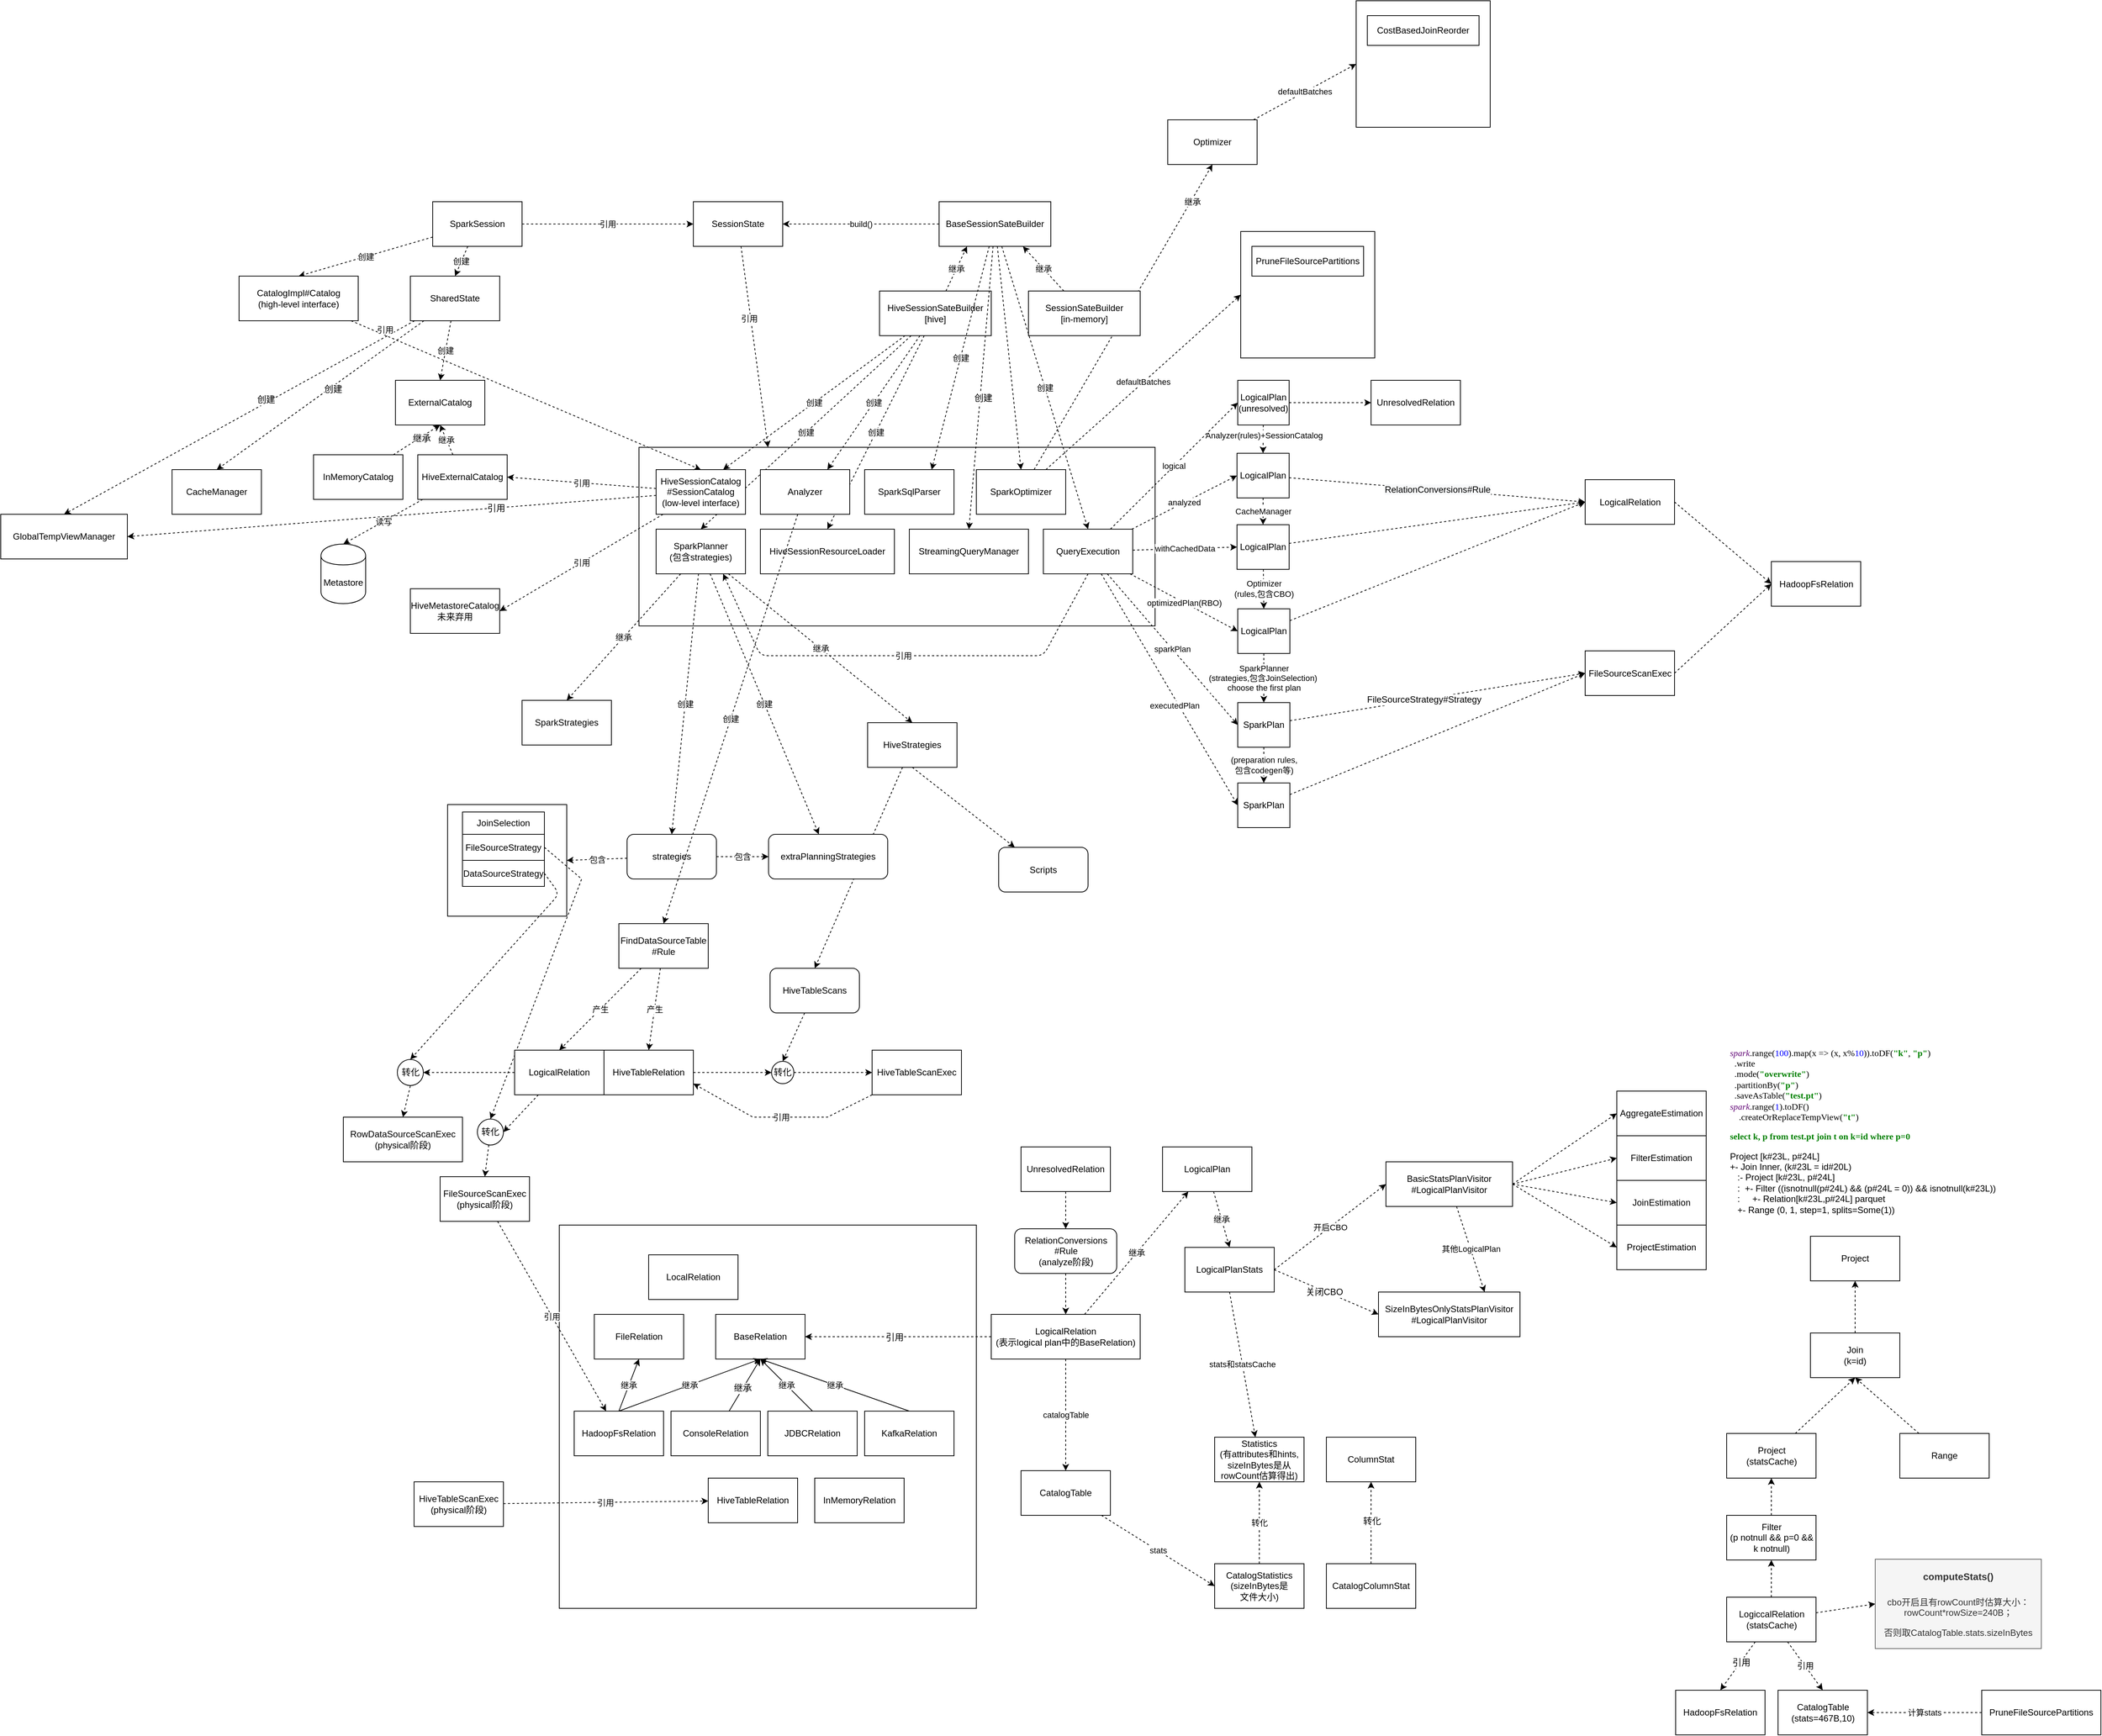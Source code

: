 <mxfile version="12.1.0" type="device" pages="1"><diagram id="803a3980-348d-f3e6-f6e5-4aab7babd8d7" name="Page-1"><mxGraphModel dx="1933" dy="1926" grid="1" gridSize="10" guides="1" tooltips="1" connect="1" arrows="1" fold="1" page="1" pageScale="1" pageWidth="827" pageHeight="1169" background="#ffffff" math="0" shadow="0"><root><mxCell id="0"/><mxCell id="1" parent="0"/><mxCell id="hkPA3JGOy5gdz5UUPzpY-66" value="" style="rounded=0;whiteSpace=wrap;html=1;" vertex="1" parent="1"><mxGeometry x="10" y="1425" width="560" height="515" as="geometry"/></mxCell><mxCell id="27" value="" style="rounded=0;whiteSpace=wrap;html=1;" parent="1" vertex="1"><mxGeometry x="117" y="380" width="693" height="240" as="geometry"/></mxCell><mxCell id="A0VYvqZy1fkCZxgXyzCW-70" value="继承" style="edgeStyle=none;rounded=0;orthogonalLoop=1;jettySize=auto;html=1;entryX=0.5;entryY=1;entryDx=0;entryDy=0;dashed=1;" parent="1" source="16" target="A0VYvqZy1fkCZxgXyzCW-67" edge="1"><mxGeometry x="0.761" y="-2" relative="1" as="geometry"><mxPoint as="offset"/></mxGeometry></mxCell><mxCell id="8Al9FFWXgUIQcu1awy2r-121" value="" style="rounded=0;whiteSpace=wrap;html=1;glass=0;comic=0;" parent="1" vertex="1"><mxGeometry x="-140" y="860" width="160" height="150" as="geometry"/></mxCell><mxCell id="31" value="引用" style="edgeStyle=none;rounded=0;html=1;entryX=0;entryY=0.5;dashed=1;jettySize=auto;orthogonalLoop=1;" parent="1" source="2" target="6" edge="1"><mxGeometry relative="1" as="geometry"/></mxCell><mxCell id="33" value="创建" style="edgeStyle=none;rounded=0;html=1;entryX=0.5;entryY=0;dashed=1;jettySize=auto;orthogonalLoop=1;" parent="1" source="2" target="32" edge="1"><mxGeometry relative="1" as="geometry"/></mxCell><mxCell id="r4j0oS8_DCALpmF7iagr-87" value="创建" style="rounded=0;orthogonalLoop=1;jettySize=auto;html=1;entryX=0.5;entryY=0;entryDx=0;entryDy=0;dashed=1;" parent="1" source="2" target="r4j0oS8_DCALpmF7iagr-85" edge="1"><mxGeometry relative="1" as="geometry"/></mxCell><mxCell id="2" value="SparkSession" style="rounded=0;whiteSpace=wrap;html=1;" parent="1" vertex="1"><mxGeometry x="-160" y="50" width="120" height="60" as="geometry"/></mxCell><mxCell id="12" value="创建" style="edgeStyle=none;rounded=0;html=1;entryX=0.75;entryY=0;dashed=1;jettySize=auto;orthogonalLoop=1;" parent="1" source="3" target="8" edge="1"><mxGeometry relative="1" as="geometry"/></mxCell><mxCell id="13" value="创建" style="edgeStyle=none;rounded=0;html=1;entryX=0.75;entryY=0;dashed=1;jettySize=auto;orthogonalLoop=1;" parent="1" source="3" target="11" edge="1"><mxGeometry relative="1" as="geometry"/></mxCell><mxCell id="19" value="创建" style="edgeStyle=none;rounded=0;html=1;entryX=0.5;entryY=0;dashed=1;jettySize=auto;orthogonalLoop=1;" parent="1" source="3" target="18" edge="1"><mxGeometry relative="1" as="geometry"/></mxCell><mxCell id="24" value="创建" style="edgeStyle=none;rounded=0;html=1;entryX=0.5;entryY=0;dashed=1;jettySize=auto;orthogonalLoop=1;" parent="1" source="3" target="23" edge="1"><mxGeometry relative="1" as="geometry"/></mxCell><mxCell id="30" value="继承" style="edgeStyle=none;rounded=0;html=1;entryX=0.25;entryY=1;dashed=1;jettySize=auto;orthogonalLoop=1;" parent="1" source="3" target="4" edge="1"><mxGeometry relative="1" as="geometry"/></mxCell><mxCell id="3" value="HiveSessionSateBuilder&lt;div&gt;[hive]&lt;/div&gt;" style="rounded=0;whiteSpace=wrap;html=1;" parent="1" vertex="1"><mxGeometry x="440" y="170" width="150" height="60" as="geometry"/></mxCell><mxCell id="7" value="build()" style="edgeStyle=none;rounded=0;html=1;entryX=1;entryY=0.5;dashed=1;jettySize=auto;orthogonalLoop=1;" parent="1" source="4" target="6" edge="1"><mxGeometry relative="1" as="geometry"/></mxCell><mxCell id="15" value="创建" style="edgeStyle=none;rounded=0;html=1;entryX=0.75;entryY=0;dashed=1;jettySize=auto;orthogonalLoop=1;" parent="1" source="4" target="14" edge="1"><mxGeometry relative="1" as="geometry"/></mxCell><mxCell id="17" style="edgeStyle=none;rounded=0;html=1;entryX=0.5;entryY=0;dashed=1;jettySize=auto;orthogonalLoop=1;" parent="1" source="4" target="16" edge="1"><mxGeometry relative="1" as="geometry"/></mxCell><mxCell id="21" style="edgeStyle=none;rounded=0;html=1;entryX=0.5;entryY=0;dashed=1;jettySize=auto;orthogonalLoop=1;" parent="1" source="4" target="20" edge="1"><mxGeometry relative="1" as="geometry"/></mxCell><mxCell id="22" value="创建" style="text;html=1;resizable=0;points=[];align=center;verticalAlign=middle;labelBackgroundColor=#ffffff;" parent="21" vertex="1" connectable="0"><mxGeometry x="0.073" y="4" relative="1" as="geometry"><mxPoint as="offset"/></mxGeometry></mxCell><mxCell id="26" value="创建" style="edgeStyle=none;rounded=0;html=1;entryX=0.5;entryY=0;dashed=1;jettySize=auto;orthogonalLoop=1;" parent="1" source="4" target="25" edge="1"><mxGeometry relative="1" as="geometry"/></mxCell><mxCell id="4" value="BaseSessionSateBuilder" style="rounded=0;whiteSpace=wrap;html=1;" parent="1" vertex="1"><mxGeometry x="520" y="50" width="150" height="60" as="geometry"/></mxCell><mxCell id="29" value="继承" style="edgeStyle=none;rounded=0;html=1;entryX=0.75;entryY=1;dashed=1;jettySize=auto;orthogonalLoop=1;" parent="1" source="5" target="4" edge="1"><mxGeometry relative="1" as="geometry"/></mxCell><mxCell id="5" value="SessionSateBuilder&lt;div&gt;[in-memory]&lt;/div&gt;" style="rounded=0;whiteSpace=wrap;html=1;" parent="1" vertex="1"><mxGeometry x="640" y="170" width="150" height="60" as="geometry"/></mxCell><mxCell id="10" value="引用" style="edgeStyle=none;rounded=0;html=1;entryX=0.25;entryY=0;dashed=1;jettySize=auto;orthogonalLoop=1;entryDx=0;entryDy=0;" parent="1" source="6" target="27" edge="1"><mxGeometry x="-0.281" y="-2" relative="1" as="geometry"><mxPoint as="offset"/></mxGeometry></mxCell><mxCell id="6" value="SessionState" style="rounded=0;whiteSpace=wrap;html=1;" parent="1" vertex="1"><mxGeometry x="190" y="50" width="120" height="60" as="geometry"/></mxCell><mxCell id="41" value="引用" style="edgeStyle=none;rounded=0;html=1;entryX=1;entryY=0.5;dashed=1;jettySize=auto;orthogonalLoop=1;" parent="1" source="8" target="35" edge="1"><mxGeometry relative="1" as="geometry"/></mxCell><mxCell id="43" value="引用" style="edgeStyle=none;rounded=0;html=1;entryX=1;entryY=0.5;dashed=1;jettySize=auto;orthogonalLoop=1;" parent="1" source="8" target="42" edge="1"><mxGeometry relative="1" as="geometry"/></mxCell><mxCell id="25qobWh7j1JktqmcPZq--70" style="edgeStyle=none;rounded=0;orthogonalLoop=1;jettySize=auto;html=1;entryX=1;entryY=0.5;entryDx=0;entryDy=0;dashed=1;" parent="1" source="8" target="25qobWh7j1JktqmcPZq--65" edge="1"><mxGeometry relative="1" as="geometry"/></mxCell><mxCell id="25qobWh7j1JktqmcPZq--71" value="引用" style="text;html=1;resizable=0;points=[];align=center;verticalAlign=middle;labelBackgroundColor=#ffffff;" parent="25qobWh7j1JktqmcPZq--70" vertex="1" connectable="0"><mxGeometry x="-0.395" relative="1" as="geometry"><mxPoint as="offset"/></mxGeometry></mxCell><mxCell id="8" value="HiveSessionCatalog&lt;div&gt;#SessionCatalog&lt;/div&gt;&lt;div&gt;(low-level interface)&lt;/div&gt;" style="rounded=0;whiteSpace=wrap;html=1;" parent="1" vertex="1"><mxGeometry x="140" y="410" width="120" height="60" as="geometry"/></mxCell><mxCell id="11" value="Analyzer" style="rounded=0;whiteSpace=wrap;html=1;" parent="1" vertex="1"><mxGeometry x="280" y="410" width="120" height="60" as="geometry"/></mxCell><mxCell id="14" value="SparkSqlParser" style="rounded=0;whiteSpace=wrap;html=1;" parent="1" vertex="1"><mxGeometry x="420" y="410" width="120" height="60" as="geometry"/></mxCell><mxCell id="A0VYvqZy1fkCZxgXyzCW-66" value="defaultBatches" style="edgeStyle=none;rounded=0;orthogonalLoop=1;jettySize=auto;html=1;entryX=0;entryY=0.5;entryDx=0;entryDy=0;dashed=1;" parent="1" source="16" target="A0VYvqZy1fkCZxgXyzCW-64" edge="1"><mxGeometry relative="1" as="geometry"/></mxCell><mxCell id="16" value="SparkOptimizer" style="rounded=0;whiteSpace=wrap;html=1;" parent="1" vertex="1"><mxGeometry x="570" y="410" width="120" height="60" as="geometry"/></mxCell><mxCell id="8Al9FFWXgUIQcu1awy2r-105" value="继承" style="edgeStyle=none;rounded=0;orthogonalLoop=1;jettySize=auto;html=1;entryX=0.5;entryY=0;entryDx=0;entryDy=0;dashed=1;" parent="1" source="18" target="8Al9FFWXgUIQcu1awy2r-103" edge="1"><mxGeometry relative="1" as="geometry"/></mxCell><mxCell id="8Al9FFWXgUIQcu1awy2r-106" value="继承" style="edgeStyle=none;rounded=0;orthogonalLoop=1;jettySize=auto;html=1;entryX=0.5;entryY=0;entryDx=0;entryDy=0;dashed=1;" parent="1" source="18" target="8Al9FFWXgUIQcu1awy2r-104" edge="1"><mxGeometry relative="1" as="geometry"/></mxCell><mxCell id="18" value="SparkPlanner&lt;br&gt;(包含strategies&lt;span&gt;)&lt;/span&gt;" style="rounded=0;whiteSpace=wrap;html=1;" parent="1" vertex="1"><mxGeometry x="140" y="490" width="120" height="60" as="geometry"/></mxCell><mxCell id="20" value="StreamingQueryManager" style="rounded=0;whiteSpace=wrap;html=1;" parent="1" vertex="1"><mxGeometry x="480" y="490" width="160" height="60" as="geometry"/></mxCell><mxCell id="23" value="HiveSessionResourceLoader" style="rounded=0;whiteSpace=wrap;html=1;" parent="1" vertex="1"><mxGeometry x="280" y="490" width="180" height="60" as="geometry"/></mxCell><mxCell id="45" value="analyzed" style="edgeStyle=none;rounded=0;html=1;entryX=0;entryY=0.5;dashed=1;jettySize=auto;orthogonalLoop=1;" parent="1" source="25" target="44" edge="1"><mxGeometry relative="1" as="geometry"/></mxCell><mxCell id="47" value="withCachedData" style="edgeStyle=none;rounded=0;html=1;entryX=0;entryY=0.5;dashed=1;jettySize=auto;orthogonalLoop=1;" parent="1" source="25" target="46" edge="1"><mxGeometry relative="1" as="geometry"/></mxCell><mxCell id="50" value="optimizedPlan(RBO)" style="edgeStyle=none;rounded=0;html=1;entryX=0;entryY=0.5;dashed=1;jettySize=auto;orthogonalLoop=1;" parent="1" source="25" target="48" edge="1"><mxGeometry relative="1" as="geometry"/></mxCell><mxCell id="52" value="executedPlan" style="edgeStyle=none;rounded=0;html=1;entryX=0;entryY=0.5;dashed=1;jettySize=auto;orthogonalLoop=1;" parent="1" source="25" target="53" edge="1"><mxGeometry x="0.123" y="-5" relative="1" as="geometry"><mxPoint as="offset"/></mxGeometry></mxCell><mxCell id="54" value="sparkPlan" style="edgeStyle=none;rounded=0;html=1;entryX=0;entryY=0.5;dashed=1;jettySize=auto;orthogonalLoop=1;" parent="1" source="25" target="51" edge="1"><mxGeometry relative="1" as="geometry"/></mxCell><mxCell id="25" value="QueryExecution" style="rounded=0;whiteSpace=wrap;html=1;" parent="1" vertex="1"><mxGeometry x="660" y="490" width="120" height="60" as="geometry"/></mxCell><mxCell id="40" value="创建" style="edgeStyle=none;rounded=0;html=1;entryX=0.5;entryY=0;dashed=1;jettySize=auto;orthogonalLoop=1;" parent="1" source="32" target="34" edge="1"><mxGeometry relative="1" as="geometry"/></mxCell><mxCell id="25qobWh7j1JktqmcPZq--63" style="edgeStyle=none;rounded=0;orthogonalLoop=1;jettySize=auto;html=1;entryX=0.5;entryY=0;entryDx=0;entryDy=0;dashed=1;" parent="1" source="32" target="25qobWh7j1JktqmcPZq--62" edge="1"><mxGeometry relative="1" as="geometry"/></mxCell><mxCell id="25qobWh7j1JktqmcPZq--73" value="创建" style="text;html=1;resizable=0;points=[];align=center;verticalAlign=middle;labelBackgroundColor=#ffffff;" parent="25qobWh7j1JktqmcPZq--63" vertex="1" connectable="0"><mxGeometry x="-0.107" y="3" relative="1" as="geometry"><mxPoint as="offset"/></mxGeometry></mxCell><mxCell id="25qobWh7j1JktqmcPZq--66" style="edgeStyle=none;rounded=0;orthogonalLoop=1;jettySize=auto;html=1;entryX=0.5;entryY=0;entryDx=0;entryDy=0;dashed=1;" parent="1" source="32" target="25qobWh7j1JktqmcPZq--65" edge="1"><mxGeometry relative="1" as="geometry"/></mxCell><mxCell id="25qobWh7j1JktqmcPZq--69" value="创建" style="text;html=1;resizable=0;points=[];align=center;verticalAlign=middle;labelBackgroundColor=#ffffff;" parent="25qobWh7j1JktqmcPZq--66" vertex="1" connectable="0"><mxGeometry x="-0.159" y="-4" relative="1" as="geometry"><mxPoint as="offset"/></mxGeometry></mxCell><mxCell id="32" value="SharedState" style="rounded=0;whiteSpace=wrap;html=1;" parent="1" vertex="1"><mxGeometry x="-190" y="150" width="120" height="60" as="geometry"/></mxCell><mxCell id="34" value="ExternalCatalog" style="rounded=0;whiteSpace=wrap;html=1;" parent="1" vertex="1"><mxGeometry x="-210" y="290" width="120" height="60" as="geometry"/></mxCell><mxCell id="37" value="继承" style="edgeStyle=none;rounded=0;html=1;entryX=0.5;entryY=1;dashed=1;jettySize=auto;orthogonalLoop=1;" parent="1" source="35" target="34" edge="1"><mxGeometry relative="1" as="geometry"/></mxCell><mxCell id="25qobWh7j1JktqmcPZq--68" value="读写" style="edgeStyle=none;rounded=0;orthogonalLoop=1;jettySize=auto;html=1;entryX=0.5;entryY=0;entryDx=0;entryDy=0;dashed=1;" parent="1" source="35" target="25qobWh7j1JktqmcPZq--67" edge="1"><mxGeometry relative="1" as="geometry"/></mxCell><mxCell id="35" value="HiveExternalCatalog" style="rounded=0;whiteSpace=wrap;html=1;" parent="1" vertex="1"><mxGeometry x="-180" y="390" width="120" height="60" as="geometry"/></mxCell><mxCell id="38" style="edgeStyle=none;rounded=0;html=1;entryX=0.5;entryY=1;dashed=1;jettySize=auto;orthogonalLoop=1;" parent="1" source="36" target="34" edge="1"><mxGeometry relative="1" as="geometry"/></mxCell><mxCell id="39" value="继承" style="text;html=1;resizable=0;points=[];align=center;verticalAlign=middle;labelBackgroundColor=#ffffff;" parent="38" vertex="1" connectable="0"><mxGeometry x="0.171" y="-1" relative="1" as="geometry"><mxPoint as="offset"/></mxGeometry></mxCell><mxCell id="36" value="InMemoryCatalog" style="rounded=0;whiteSpace=wrap;html=1;" parent="1" vertex="1"><mxGeometry x="-320" y="390" width="120" height="60" as="geometry"/></mxCell><mxCell id="42" value="HiveMetastoreCatalog&lt;div&gt;未来弃用&lt;/div&gt;" style="rounded=0;whiteSpace=wrap;html=1;" parent="1" vertex="1"><mxGeometry x="-190" y="570" width="120" height="60" as="geometry"/></mxCell><mxCell id="8Al9FFWXgUIQcu1awy2r-68" value="&lt;span style=&quot;font-size: 12px ; white-space: normal ; background-color: rgb(248 , 249 , 250)&quot;&gt;RelationConversions&lt;/span&gt;&lt;span style=&quot;font-size: 12px ; white-space: normal ; background-color: rgb(248 , 249 , 250)&quot;&gt;#Rule&lt;/span&gt;" style="edgeStyle=none;rounded=0;orthogonalLoop=1;jettySize=auto;html=1;entryX=0;entryY=0.5;entryDx=0;entryDy=0;dashed=1;" parent="1" source="44" target="8Al9FFWXgUIQcu1awy2r-60" edge="1"><mxGeometry relative="1" as="geometry"/></mxCell><mxCell id="A0VYvqZy1fkCZxgXyzCW-103" value="CacheManager" style="edgeStyle=none;rounded=0;comic=0;orthogonalLoop=1;jettySize=auto;html=1;entryX=0.5;entryY=0;entryDx=0;entryDy=0;dashed=1;" parent="1" source="44" target="46" edge="1"><mxGeometry relative="1" as="geometry"><mxPoint x="955" y="451" as="sourcePoint"/><mxPoint x="955" y="487" as="targetPoint"/></mxGeometry></mxCell><mxCell id="44" value="LogicalPlan" style="rounded=0;whiteSpace=wrap;html=1;" parent="1" vertex="1"><mxGeometry x="920" y="388" width="70" height="60" as="geometry"/></mxCell><mxCell id="8Al9FFWXgUIQcu1awy2r-69" style="edgeStyle=none;rounded=0;orthogonalLoop=1;jettySize=auto;html=1;entryX=0;entryY=0.5;entryDx=0;entryDy=0;dashed=1;" parent="1" source="46" target="8Al9FFWXgUIQcu1awy2r-60" edge="1"><mxGeometry relative="1" as="geometry"/></mxCell><mxCell id="A0VYvqZy1fkCZxgXyzCW-105" value="Optimizer&lt;br&gt;(rules,包含CBO)" style="edgeStyle=none;rounded=0;comic=0;orthogonalLoop=1;jettySize=auto;html=1;entryX=0.5;entryY=0;entryDx=0;entryDy=0;dashed=1;" parent="1" source="46" target="48" edge="1"><mxGeometry relative="1" as="geometry"/></mxCell><mxCell id="46" value="LogicalPlan" style="rounded=0;whiteSpace=wrap;html=1;" parent="1" vertex="1"><mxGeometry x="920" y="484" width="70" height="60" as="geometry"/></mxCell><mxCell id="8Al9FFWXgUIQcu1awy2r-70" style="edgeStyle=none;rounded=0;orthogonalLoop=1;jettySize=auto;html=1;entryX=0;entryY=0.5;entryDx=0;entryDy=0;dashed=1;" parent="1" source="48" target="8Al9FFWXgUIQcu1awy2r-60" edge="1"><mxGeometry relative="1" as="geometry"/></mxCell><mxCell id="A0VYvqZy1fkCZxgXyzCW-104" value="SparkPlanner&lt;br&gt;(strategies,包含JoinSelection)&amp;nbsp;&lt;br&gt;choose the first plan" style="edgeStyle=none;rounded=0;comic=0;orthogonalLoop=1;jettySize=auto;html=1;entryX=0.5;entryY=0;entryDx=0;entryDy=0;dashed=1;" parent="1" source="48" target="51" edge="1"><mxGeometry relative="1" as="geometry"/></mxCell><mxCell id="48" value="LogicalPlan" style="rounded=0;whiteSpace=wrap;html=1;" parent="1" vertex="1"><mxGeometry x="921" y="597" width="70" height="60" as="geometry"/></mxCell><mxCell id="8Al9FFWXgUIQcu1awy2r-71" style="edgeStyle=none;rounded=0;orthogonalLoop=1;jettySize=auto;html=1;entryX=0;entryY=0.5;entryDx=0;entryDy=0;dashed=1;" parent="1" source="51" target="8Al9FFWXgUIQcu1awy2r-75" edge="1"><mxGeometry relative="1" as="geometry"/></mxCell><mxCell id="8Al9FFWXgUIQcu1awy2r-77" value="FileSourceStrategy#Strategy" style="text;html=1;resizable=0;points=[];align=center;verticalAlign=middle;labelBackgroundColor=#ffffff;" parent="8Al9FFWXgUIQcu1awy2r-71" vertex="1" connectable="0"><mxGeometry x="-0.237" relative="1" as="geometry"><mxPoint x="28.5" y="-4.5" as="offset"/></mxGeometry></mxCell><mxCell id="A0VYvqZy1fkCZxgXyzCW-107" value="(preparation rules,&lt;br&gt;包含codegen等)" style="edgeStyle=none;rounded=0;comic=0;orthogonalLoop=1;jettySize=auto;html=1;entryX=0.5;entryY=0;entryDx=0;entryDy=0;dashed=1;" parent="1" source="51" target="53" edge="1"><mxGeometry relative="1" as="geometry"/></mxCell><mxCell id="51" value="SparkPlan" style="rounded=0;whiteSpace=wrap;html=1;" parent="1" vertex="1"><mxGeometry x="921" y="723" width="70" height="60" as="geometry"/></mxCell><mxCell id="8Al9FFWXgUIQcu1awy2r-72" style="edgeStyle=none;rounded=0;orthogonalLoop=1;jettySize=auto;html=1;entryX=0;entryY=0.5;entryDx=0;entryDy=0;dashed=1;" parent="1" source="53" target="8Al9FFWXgUIQcu1awy2r-75" edge="1"><mxGeometry relative="1" as="geometry"/></mxCell><mxCell id="53" value="SparkPlan" style="rounded=0;whiteSpace=wrap;html=1;" parent="1" vertex="1"><mxGeometry x="921" y="831" width="70" height="60" as="geometry"/></mxCell><mxCell id="r4j0oS8_DCALpmF7iagr-88" value="引用" style="edgeStyle=none;rounded=0;orthogonalLoop=1;jettySize=auto;html=1;entryX=0.5;entryY=0;entryDx=0;entryDy=0;dashed=1;" parent="1" source="r4j0oS8_DCALpmF7iagr-85" target="8" edge="1"><mxGeometry x="-0.816" y="7" relative="1" as="geometry"><mxPoint as="offset"/></mxGeometry></mxCell><mxCell id="r4j0oS8_DCALpmF7iagr-85" value="CatalogImpl#Catalog&lt;br&gt;(high-level interface)" style="rounded=0;whiteSpace=wrap;html=1;" parent="1" vertex="1"><mxGeometry x="-420" y="150" width="160" height="60" as="geometry"/></mxCell><mxCell id="r4j0oS8_DCALpmF7iagr-90" value="Statistics&lt;br&gt;(有attributes和hints, sizeInBytes是从rowCount估算得出)" style="rounded=0;whiteSpace=wrap;html=1;" parent="1" vertex="1"><mxGeometry x="890" y="1710" width="120" height="60" as="geometry"/></mxCell><mxCell id="r4j0oS8_DCALpmF7iagr-92" value="转化" style="edgeStyle=none;rounded=0;orthogonalLoop=1;jettySize=auto;html=1;dashed=1;" parent="1" source="r4j0oS8_DCALpmF7iagr-91" target="r4j0oS8_DCALpmF7iagr-90" edge="1"><mxGeometry relative="1" as="geometry"/></mxCell><mxCell id="r4j0oS8_DCALpmF7iagr-91" value="CatalogStatistics&lt;br&gt;(sizeInBytes是&lt;br&gt;文件大小)" style="rounded=0;whiteSpace=wrap;html=1;" parent="1" vertex="1"><mxGeometry x="890" y="1880" width="120" height="60" as="geometry"/></mxCell><mxCell id="25qobWh7j1JktqmcPZq--54" value="FileRelation" style="rounded=0;whiteSpace=wrap;html=1;" parent="1" vertex="1"><mxGeometry x="57" y="1545" width="120" height="60" as="geometry"/></mxCell><mxCell id="25qobWh7j1JktqmcPZq--55" value="BaseRelation" style="rounded=0;whiteSpace=wrap;html=1;" parent="1" vertex="1"><mxGeometry x="220" y="1545" width="120" height="60" as="geometry"/></mxCell><mxCell id="25qobWh7j1JktqmcPZq--59" value="继承" style="rounded=0;orthogonalLoop=1;jettySize=auto;html=1;entryX=0.5;entryY=1;entryDx=0;entryDy=0;exitX=0.5;exitY=0;exitDx=0;exitDy=0;" parent="1" source="25qobWh7j1JktqmcPZq--56" target="25qobWh7j1JktqmcPZq--54" edge="1"><mxGeometry relative="1" as="geometry"/></mxCell><mxCell id="25qobWh7j1JktqmcPZq--60" value="继承" style="edgeStyle=none;rounded=0;orthogonalLoop=1;jettySize=auto;html=1;entryX=0.5;entryY=1;entryDx=0;entryDy=0;exitX=0.5;exitY=0;exitDx=0;exitDy=0;" parent="1" source="25qobWh7j1JktqmcPZq--56" target="25qobWh7j1JktqmcPZq--55" edge="1"><mxGeometry relative="1" as="geometry"/></mxCell><mxCell id="25qobWh7j1JktqmcPZq--56" value="HadoopFsRelation" style="rounded=0;whiteSpace=wrap;html=1;" parent="1" vertex="1"><mxGeometry x="30" y="1675" width="120" height="60" as="geometry"/></mxCell><mxCell id="25qobWh7j1JktqmcPZq--57" value="HiveTableRelation" style="rounded=0;whiteSpace=wrap;html=1;" parent="1" vertex="1"><mxGeometry x="210" y="1765" width="120" height="60" as="geometry"/></mxCell><mxCell id="lByFrg2ykj406Jlfjvss-61" style="edgeStyle=none;rounded=0;orthogonalLoop=1;jettySize=auto;html=1;entryX=1;entryY=0.5;entryDx=0;entryDy=0;dashed=1;" parent="1" source="25qobWh7j1JktqmcPZq--58" target="25qobWh7j1JktqmcPZq--55" edge="1"><mxGeometry relative="1" as="geometry"/></mxCell><mxCell id="lByFrg2ykj406Jlfjvss-62" value="引用" style="text;html=1;resizable=0;points=[];align=center;verticalAlign=middle;labelBackgroundColor=#ffffff;" parent="lByFrg2ykj406Jlfjvss-61" vertex="1" connectable="0"><mxGeometry x="0.04" y="1" relative="1" as="geometry"><mxPoint as="offset"/></mxGeometry></mxCell><mxCell id="hkPA3JGOy5gdz5UUPzpY-55" value="catalogTable" style="rounded=0;orthogonalLoop=1;jettySize=auto;html=1;entryX=0.5;entryY=0;entryDx=0;entryDy=0;dashed=1;" edge="1" parent="1" source="25qobWh7j1JktqmcPZq--58" target="hkPA3JGOy5gdz5UUPzpY-54"><mxGeometry relative="1" as="geometry"/></mxCell><mxCell id="hkPA3JGOy5gdz5UUPzpY-63" value="继承" style="edgeStyle=none;rounded=0;orthogonalLoop=1;jettySize=auto;html=1;dashed=1;" edge="1" parent="1" source="25qobWh7j1JktqmcPZq--58" target="lByFrg2ykj406Jlfjvss-68"><mxGeometry relative="1" as="geometry"/></mxCell><mxCell id="25qobWh7j1JktqmcPZq--58" value="LogicalRelation&lt;br&gt;(表示logical plan中的BaseRelation)" style="rounded=0;whiteSpace=wrap;html=1;" parent="1" vertex="1"><mxGeometry x="590" y="1545" width="200" height="60" as="geometry"/></mxCell><mxCell id="25qobWh7j1JktqmcPZq--61" value="LocalRelation" style="rounded=0;whiteSpace=wrap;html=1;" parent="1" vertex="1"><mxGeometry x="130" y="1465" width="120" height="60" as="geometry"/></mxCell><mxCell id="25qobWh7j1JktqmcPZq--62" value="CacheManager" style="rounded=0;whiteSpace=wrap;html=1;" parent="1" vertex="1"><mxGeometry x="-510" y="410" width="120" height="60" as="geometry"/></mxCell><mxCell id="25qobWh7j1JktqmcPZq--64" value="InMemoryRelation" style="rounded=0;whiteSpace=wrap;html=1;" parent="1" vertex="1"><mxGeometry x="353" y="1765" width="120" height="60" as="geometry"/></mxCell><mxCell id="25qobWh7j1JktqmcPZq--65" value="GlobalTempViewManager" style="rounded=0;whiteSpace=wrap;html=1;" parent="1" vertex="1"><mxGeometry x="-740" y="470" width="170" height="60" as="geometry"/></mxCell><mxCell id="25qobWh7j1JktqmcPZq--67" value="Metastore" style="shape=cylinder;whiteSpace=wrap;html=1;boundedLbl=1;backgroundOutline=1;" parent="1" vertex="1"><mxGeometry x="-310" y="510" width="60" height="80" as="geometry"/></mxCell><mxCell id="lByFrg2ykj406Jlfjvss-56" style="rounded=0;orthogonalLoop=1;jettySize=auto;html=1;entryX=0.5;entryY=1;entryDx=0;entryDy=0;" parent="1" source="lByFrg2ykj406Jlfjvss-55" target="25qobWh7j1JktqmcPZq--55" edge="1"><mxGeometry relative="1" as="geometry"/></mxCell><mxCell id="8Al9FFWXgUIQcu1awy2r-54" value="继承" style="text;html=1;resizable=0;points=[];align=center;verticalAlign=middle;labelBackgroundColor=#ffffff;" parent="lByFrg2ykj406Jlfjvss-56" vertex="1" connectable="0"><mxGeometry x="-0.122" y="1" relative="1" as="geometry"><mxPoint as="offset"/></mxGeometry></mxCell><mxCell id="lByFrg2ykj406Jlfjvss-55" value="ConsoleRelation" style="rounded=0;whiteSpace=wrap;html=1;" parent="1" vertex="1"><mxGeometry x="160" y="1675" width="120" height="60" as="geometry"/></mxCell><mxCell id="lByFrg2ykj406Jlfjvss-58" value="继承" style="edgeStyle=none;rounded=0;orthogonalLoop=1;jettySize=auto;html=1;entryX=0.5;entryY=1;entryDx=0;entryDy=0;exitX=0.5;exitY=0;exitDx=0;exitDy=0;" parent="1" source="lByFrg2ykj406Jlfjvss-57" target="25qobWh7j1JktqmcPZq--55" edge="1"><mxGeometry relative="1" as="geometry"/></mxCell><mxCell id="lByFrg2ykj406Jlfjvss-57" value="JDBCRelation" style="rounded=0;whiteSpace=wrap;html=1;" parent="1" vertex="1"><mxGeometry x="290" y="1675" width="120" height="60" as="geometry"/></mxCell><mxCell id="lByFrg2ykj406Jlfjvss-60" value="继承" style="edgeStyle=none;rounded=0;orthogonalLoop=1;jettySize=auto;html=1;entryX=0.5;entryY=1;entryDx=0;entryDy=0;exitX=0.5;exitY=0;exitDx=0;exitDy=0;" parent="1" source="lByFrg2ykj406Jlfjvss-59" target="25qobWh7j1JktqmcPZq--55" edge="1"><mxGeometry relative="1" as="geometry"/></mxCell><mxCell id="lByFrg2ykj406Jlfjvss-59" value="KafkaRelation" style="rounded=0;whiteSpace=wrap;html=1;" parent="1" vertex="1"><mxGeometry x="420" y="1675" width="120" height="60" as="geometry"/></mxCell><mxCell id="lByFrg2ykj406Jlfjvss-65" style="edgeStyle=none;rounded=0;orthogonalLoop=1;jettySize=auto;html=1;entryX=0.5;entryY=1;entryDx=0;entryDy=0;dashed=1;" parent="1" source="lByFrg2ykj406Jlfjvss-63" target="lByFrg2ykj406Jlfjvss-64" edge="1"><mxGeometry relative="1" as="geometry"/></mxCell><mxCell id="lByFrg2ykj406Jlfjvss-66" value="转化" style="text;html=1;resizable=0;points=[];align=center;verticalAlign=middle;labelBackgroundColor=#ffffff;" parent="lByFrg2ykj406Jlfjvss-65" vertex="1" connectable="0"><mxGeometry x="0.036" y="-1" relative="1" as="geometry"><mxPoint as="offset"/></mxGeometry></mxCell><mxCell id="lByFrg2ykj406Jlfjvss-63" value="CatalogColumnStat" style="rounded=0;whiteSpace=wrap;html=1;" parent="1" vertex="1"><mxGeometry x="1040" y="1880" width="120" height="60" as="geometry"/></mxCell><mxCell id="lByFrg2ykj406Jlfjvss-64" value="ColumnStat" style="rounded=0;whiteSpace=wrap;html=1;" parent="1" vertex="1"><mxGeometry x="1040" y="1710" width="120" height="60" as="geometry"/></mxCell><mxCell id="lByFrg2ykj406Jlfjvss-73" value="开启CBO" style="edgeStyle=none;rounded=0;orthogonalLoop=1;jettySize=auto;html=1;entryX=0;entryY=0.5;entryDx=0;entryDy=0;dashed=1;exitX=1;exitY=0.5;exitDx=0;exitDy=0;" parent="1" source="lByFrg2ykj406Jlfjvss-67" target="lByFrg2ykj406Jlfjvss-71" edge="1"><mxGeometry relative="1" as="geometry"><mxPoint x="1050" y="1390" as="sourcePoint"/></mxGeometry></mxCell><mxCell id="lByFrg2ykj406Jlfjvss-74" style="edgeStyle=none;rounded=0;orthogonalLoop=1;jettySize=auto;html=1;entryX=0;entryY=0.5;entryDx=0;entryDy=0;dashed=1;exitX=1;exitY=0.5;exitDx=0;exitDy=0;" parent="1" source="lByFrg2ykj406Jlfjvss-67" target="lByFrg2ykj406Jlfjvss-72" edge="1"><mxGeometry relative="1" as="geometry"/></mxCell><mxCell id="lByFrg2ykj406Jlfjvss-76" value="关闭CBO" style="text;html=1;resizable=0;points=[];align=center;verticalAlign=middle;labelBackgroundColor=#ffffff;" parent="lByFrg2ykj406Jlfjvss-74" vertex="1" connectable="0"><mxGeometry x="-0.035" y="-1" relative="1" as="geometry"><mxPoint as="offset"/></mxGeometry></mxCell><mxCell id="lByFrg2ykj406Jlfjvss-67" value="LogicalPlanStats" style="rounded=0;whiteSpace=wrap;html=1;" parent="1" vertex="1"><mxGeometry x="850" y="1455" width="120" height="60" as="geometry"/></mxCell><mxCell id="lByFrg2ykj406Jlfjvss-69" value="继承" style="edgeStyle=none;rounded=0;orthogonalLoop=1;jettySize=auto;html=1;entryX=0.5;entryY=0;entryDx=0;entryDy=0;dashed=1;" parent="1" source="lByFrg2ykj406Jlfjvss-68" target="lByFrg2ykj406Jlfjvss-67" edge="1"><mxGeometry relative="1" as="geometry"/></mxCell><mxCell id="lByFrg2ykj406Jlfjvss-68" value="LogicalPlan" style="rounded=0;whiteSpace=wrap;html=1;" parent="1" vertex="1"><mxGeometry x="820" y="1320" width="120" height="60" as="geometry"/></mxCell><mxCell id="lByFrg2ykj406Jlfjvss-87" style="edgeStyle=none;rounded=0;orthogonalLoop=1;jettySize=auto;html=1;entryX=0;entryY=0.5;entryDx=0;entryDy=0;dashed=1;exitX=1;exitY=0.5;exitDx=0;exitDy=0;" parent="1" source="lByFrg2ykj406Jlfjvss-71" target="lByFrg2ykj406Jlfjvss-82" edge="1"><mxGeometry relative="1" as="geometry"/></mxCell><mxCell id="lByFrg2ykj406Jlfjvss-88" style="edgeStyle=none;rounded=0;orthogonalLoop=1;jettySize=auto;html=1;entryX=0;entryY=0.5;entryDx=0;entryDy=0;dashed=1;exitX=1;exitY=0.5;exitDx=0;exitDy=0;" parent="1" source="lByFrg2ykj406Jlfjvss-71" target="lByFrg2ykj406Jlfjvss-83" edge="1"><mxGeometry relative="1" as="geometry"/></mxCell><mxCell id="lByFrg2ykj406Jlfjvss-89" style="edgeStyle=none;rounded=0;orthogonalLoop=1;jettySize=auto;html=1;entryX=0;entryY=0.5;entryDx=0;entryDy=0;dashed=1;exitX=1;exitY=0.5;exitDx=0;exitDy=0;" parent="1" source="lByFrg2ykj406Jlfjvss-71" target="lByFrg2ykj406Jlfjvss-84" edge="1"><mxGeometry relative="1" as="geometry"/></mxCell><mxCell id="lByFrg2ykj406Jlfjvss-90" style="edgeStyle=none;rounded=0;orthogonalLoop=1;jettySize=auto;html=1;entryX=0;entryY=0.5;entryDx=0;entryDy=0;dashed=1;exitX=1;exitY=0.5;exitDx=0;exitDy=0;" parent="1" source="lByFrg2ykj406Jlfjvss-71" target="lByFrg2ykj406Jlfjvss-85" edge="1"><mxGeometry relative="1" as="geometry"/></mxCell><mxCell id="lByFrg2ykj406Jlfjvss-91" value="其他LogicalPlan" style="edgeStyle=none;rounded=0;orthogonalLoop=1;jettySize=auto;html=1;entryX=0.75;entryY=0;entryDx=0;entryDy=0;dashed=1;" parent="1" source="lByFrg2ykj406Jlfjvss-71" target="lByFrg2ykj406Jlfjvss-72" edge="1"><mxGeometry relative="1" as="geometry"/></mxCell><mxCell id="lByFrg2ykj406Jlfjvss-71" value="BasicStatsPlanVisitor&lt;br&gt;#LogicalPlanVisitor" style="rounded=0;whiteSpace=wrap;html=1;" parent="1" vertex="1"><mxGeometry x="1120" y="1340" width="170" height="60" as="geometry"/></mxCell><mxCell id="lByFrg2ykj406Jlfjvss-72" value="SizeInBytesOnlyStatsPlanVisitor&lt;br&gt;#LogicalPlanVisitor" style="rounded=0;whiteSpace=wrap;html=1;" parent="1" vertex="1"><mxGeometry x="1110" y="1515" width="190" height="60" as="geometry"/></mxCell><mxCell id="lByFrg2ykj406Jlfjvss-82" value="AggregateEstimation" style="rounded=0;whiteSpace=wrap;html=1;" parent="1" vertex="1"><mxGeometry x="1430" y="1245" width="120" height="60" as="geometry"/></mxCell><mxCell id="lByFrg2ykj406Jlfjvss-83" value="FilterEstimation" style="rounded=0;whiteSpace=wrap;html=1;" parent="1" vertex="1"><mxGeometry x="1430" y="1305" width="120" height="60" as="geometry"/></mxCell><mxCell id="lByFrg2ykj406Jlfjvss-84" value="JoinEstimation" style="rounded=0;whiteSpace=wrap;html=1;" parent="1" vertex="1"><mxGeometry x="1430" y="1365" width="120" height="60" as="geometry"/></mxCell><mxCell id="lByFrg2ykj406Jlfjvss-85" value="ProjectEstimation" style="rounded=0;whiteSpace=wrap;html=1;" parent="1" vertex="1"><mxGeometry x="1430" y="1425" width="120" height="60" as="geometry"/></mxCell><mxCell id="8Al9FFWXgUIQcu1awy2r-56" value="引用" style="rounded=0;orthogonalLoop=1;jettySize=auto;html=1;dashed=1;" parent="1" source="8Al9FFWXgUIQcu1awy2r-55" target="25qobWh7j1JktqmcPZq--56" edge="1"><mxGeometry relative="1" as="geometry"/></mxCell><mxCell id="8Al9FFWXgUIQcu1awy2r-55" value="FileSourceScanExec&lt;br&gt;(physical阶段)" style="rounded=0;whiteSpace=wrap;html=1;" parent="1" vertex="1"><mxGeometry x="-150" y="1360" width="120" height="60" as="geometry"/></mxCell><mxCell id="8Al9FFWXgUIQcu1awy2r-100" style="edgeStyle=none;rounded=0;orthogonalLoop=1;jettySize=auto;html=1;dashed=1;" parent="1" source="8Al9FFWXgUIQcu1awy2r-57" target="25qobWh7j1JktqmcPZq--58" edge="1"><mxGeometry relative="1" as="geometry"/></mxCell><mxCell id="8Al9FFWXgUIQcu1awy2r-57" value="RelationConversions&lt;br&gt;#Rule&lt;br&gt;(analyze阶段)" style="rounded=1;whiteSpace=wrap;html=1;comic=0;glass=0;" parent="1" vertex="1"><mxGeometry x="621.5" y="1430" width="137" height="60" as="geometry"/></mxCell><mxCell id="8Al9FFWXgUIQcu1awy2r-74" style="edgeStyle=none;rounded=0;orthogonalLoop=1;jettySize=auto;html=1;entryX=0;entryY=0.5;entryDx=0;entryDy=0;dashed=1;exitX=1;exitY=0.5;exitDx=0;exitDy=0;" parent="1" source="8Al9FFWXgUIQcu1awy2r-60" target="8Al9FFWXgUIQcu1awy2r-73" edge="1"><mxGeometry relative="1" as="geometry"/></mxCell><mxCell id="8Al9FFWXgUIQcu1awy2r-60" value="LogicalRelation" style="rounded=0;whiteSpace=wrap;html=1;" parent="1" vertex="1"><mxGeometry x="1387.5" y="423.5" width="120" height="60" as="geometry"/></mxCell><mxCell id="8Al9FFWXgUIQcu1awy2r-64" value="UnresolvedRelation&lt;br&gt;" style="rounded=0;whiteSpace=wrap;html=1;" parent="1" vertex="1"><mxGeometry x="1100" y="290" width="120" height="60" as="geometry"/></mxCell><mxCell id="8Al9FFWXgUIQcu1awy2r-67" style="edgeStyle=none;rounded=0;orthogonalLoop=1;jettySize=auto;html=1;entryX=0;entryY=0.5;entryDx=0;entryDy=0;dashed=1;" parent="1" source="8Al9FFWXgUIQcu1awy2r-65" target="8Al9FFWXgUIQcu1awy2r-64" edge="1"><mxGeometry relative="1" as="geometry"/></mxCell><mxCell id="A0VYvqZy1fkCZxgXyzCW-101" style="edgeStyle=none;rounded=0;comic=0;orthogonalLoop=1;jettySize=auto;html=1;entryX=0.5;entryY=0;entryDx=0;entryDy=0;dashed=1;" parent="1" source="8Al9FFWXgUIQcu1awy2r-65" target="44" edge="1"><mxGeometry relative="1" as="geometry"/></mxCell><mxCell id="A0VYvqZy1fkCZxgXyzCW-102" value="&lt;font style=&quot;font-size: 11px&quot;&gt;Analyzer(rules)+SessionCatalog&lt;/font&gt;" style="text;html=1;resizable=0;points=[];align=center;verticalAlign=middle;labelBackgroundColor=#ffffff;" parent="A0VYvqZy1fkCZxgXyzCW-101" vertex="1" connectable="0"><mxGeometry x="-0.267" y="1" relative="1" as="geometry"><mxPoint as="offset"/></mxGeometry></mxCell><mxCell id="8Al9FFWXgUIQcu1awy2r-65" value="LogicalPlan&lt;br&gt;(unresolved)" style="rounded=0;whiteSpace=wrap;html=1;" parent="1" vertex="1"><mxGeometry x="921" y="290" width="69" height="60" as="geometry"/></mxCell><mxCell id="8Al9FFWXgUIQcu1awy2r-66" value="logical" style="edgeStyle=none;rounded=0;html=1;entryX=0;entryY=0.5;dashed=1;jettySize=auto;orthogonalLoop=1;exitX=0.75;exitY=0;exitDx=0;exitDy=0;entryDx=0;entryDy=0;" parent="1" source="25" target="8Al9FFWXgUIQcu1awy2r-65" edge="1"><mxGeometry relative="1" as="geometry"><mxPoint x="784.545" y="500" as="sourcePoint"/><mxPoint x="930" y="420" as="targetPoint"/></mxGeometry></mxCell><mxCell id="8Al9FFWXgUIQcu1awy2r-73" value="HadoopFsRelation" style="rounded=0;whiteSpace=wrap;html=1;" parent="1" vertex="1"><mxGeometry x="1637.5" y="533.5" width="120" height="60" as="geometry"/></mxCell><mxCell id="8Al9FFWXgUIQcu1awy2r-76" style="edgeStyle=none;rounded=0;orthogonalLoop=1;jettySize=auto;html=1;entryX=0;entryY=0.5;entryDx=0;entryDy=0;dashed=1;exitX=1;exitY=0.5;exitDx=0;exitDy=0;" parent="1" source="8Al9FFWXgUIQcu1awy2r-75" target="8Al9FFWXgUIQcu1awy2r-73" edge="1"><mxGeometry relative="1" as="geometry"/></mxCell><mxCell id="8Al9FFWXgUIQcu1awy2r-75" value="FileSourceScanExec" style="rounded=0;whiteSpace=wrap;html=1;" parent="1" vertex="1"><mxGeometry x="1387.5" y="653.5" width="120" height="60" as="geometry"/></mxCell><mxCell id="8Al9FFWXgUIQcu1awy2r-101" value="引用" style="edgeStyle=none;rounded=0;orthogonalLoop=1;jettySize=auto;html=1;dashed=1;" parent="1" source="8Al9FFWXgUIQcu1awy2r-97" target="25qobWh7j1JktqmcPZq--57" edge="1"><mxGeometry relative="1" as="geometry"/></mxCell><mxCell id="8Al9FFWXgUIQcu1awy2r-97" value="HiveTableScanExec&lt;br&gt;(physical阶段)" style="rounded=0;whiteSpace=wrap;html=1;" parent="1" vertex="1"><mxGeometry x="-185" y="1770" width="120" height="60" as="geometry"/></mxCell><mxCell id="8Al9FFWXgUIQcu1awy2r-99" style="edgeStyle=none;rounded=0;orthogonalLoop=1;jettySize=auto;html=1;dashed=1;entryX=0.5;entryY=0;entryDx=0;entryDy=0;" parent="1" source="8Al9FFWXgUIQcu1awy2r-98" target="8Al9FFWXgUIQcu1awy2r-57" edge="1"><mxGeometry relative="1" as="geometry"><mxPoint x="720" y="950" as="targetPoint"/></mxGeometry></mxCell><mxCell id="8Al9FFWXgUIQcu1awy2r-98" value="UnresolvedRelation" style="rounded=0;whiteSpace=wrap;html=1;" parent="1" vertex="1"><mxGeometry x="630" y="1320" width="120" height="60" as="geometry"/></mxCell><mxCell id="8Al9FFWXgUIQcu1awy2r-102" value="引用" style="endArrow=classic;html=1;dashed=1;entryX=0.75;entryY=1;entryDx=0;entryDy=0;exitX=0.5;exitY=1;exitDx=0;exitDy=0;" parent="1" source="25" target="18" edge="1"><mxGeometry width="50" height="50" relative="1" as="geometry"><mxPoint x="580" y="650" as="sourcePoint"/><mxPoint x="630" y="600" as="targetPoint"/><Array as="points"><mxPoint x="660" y="660"/><mxPoint x="280" y="660"/></Array></mxGeometry></mxCell><mxCell id="8Al9FFWXgUIQcu1awy2r-103" value="SparkStrategies" style="rounded=0;whiteSpace=wrap;html=1;glass=0;comic=0;" parent="1" vertex="1"><mxGeometry x="-40" y="720" width="120" height="60" as="geometry"/></mxCell><mxCell id="8Al9FFWXgUIQcu1awy2r-117" style="edgeStyle=none;rounded=0;orthogonalLoop=1;jettySize=auto;html=1;entryX=0.5;entryY=0;entryDx=0;entryDy=0;dashed=1;" parent="1" source="8Al9FFWXgUIQcu1awy2r-104" target="8Al9FFWXgUIQcu1awy2r-114" edge="1"><mxGeometry relative="1" as="geometry"/></mxCell><mxCell id="8Al9FFWXgUIQcu1awy2r-104" value="HiveStrategies" style="rounded=0;whiteSpace=wrap;html=1;glass=0;comic=0;" parent="1" vertex="1"><mxGeometry x="424" y="750" width="120" height="60" as="geometry"/></mxCell><mxCell id="8Al9FFWXgUIQcu1awy2r-110" value="包含" style="edgeStyle=none;rounded=0;orthogonalLoop=1;jettySize=auto;html=1;entryX=0;entryY=0.5;entryDx=0;entryDy=0;dashed=1;" parent="1" source="8Al9FFWXgUIQcu1awy2r-107" target="8Al9FFWXgUIQcu1awy2r-108" edge="1"><mxGeometry relative="1" as="geometry"/></mxCell><mxCell id="8Al9FFWXgUIQcu1awy2r-122" value="包含" style="edgeStyle=none;rounded=0;orthogonalLoop=1;jettySize=auto;html=1;entryX=1;entryY=0.5;entryDx=0;entryDy=0;dashed=1;" parent="1" source="8Al9FFWXgUIQcu1awy2r-107" target="8Al9FFWXgUIQcu1awy2r-121" edge="1"><mxGeometry relative="1" as="geometry"/></mxCell><mxCell id="8Al9FFWXgUIQcu1awy2r-107" value="strategies" style="rounded=1;whiteSpace=wrap;html=1;glass=0;comic=0;" parent="1" vertex="1"><mxGeometry x="101" y="900" width="120" height="60" as="geometry"/></mxCell><mxCell id="8Al9FFWXgUIQcu1awy2r-108" value="extraPlanningStrategies" style="rounded=1;whiteSpace=wrap;html=1;glass=0;comic=0;" parent="1" vertex="1"><mxGeometry x="291" y="900" width="160" height="60" as="geometry"/></mxCell><mxCell id="8Al9FFWXgUIQcu1awy2r-109" value="创建" style="endArrow=classic;html=1;dashed=1;entryX=0.5;entryY=0;entryDx=0;entryDy=0;" parent="1" source="18" target="8Al9FFWXgUIQcu1awy2r-107" edge="1"><mxGeometry width="50" height="50" relative="1" as="geometry"><mxPoint x="90" y="820" as="sourcePoint"/><mxPoint x="140" y="770" as="targetPoint"/></mxGeometry></mxCell><mxCell id="8Al9FFWXgUIQcu1awy2r-111" value="创建" style="endArrow=classic;html=1;dashed=1;" parent="1" source="18" target="8Al9FFWXgUIQcu1awy2r-108" edge="1"><mxGeometry width="50" height="50" relative="1" as="geometry"><mxPoint x="180" y="880" as="sourcePoint"/><mxPoint x="230" y="830" as="targetPoint"/></mxGeometry></mxCell><mxCell id="8Al9FFWXgUIQcu1awy2r-116" value="" style="edgeStyle=none;rounded=0;orthogonalLoop=1;jettySize=auto;html=1;dashed=1;exitX=0.5;exitY=1;exitDx=0;exitDy=0;" parent="1" source="8Al9FFWXgUIQcu1awy2r-104" target="8Al9FFWXgUIQcu1awy2r-115" edge="1"><mxGeometry relative="1" as="geometry"/></mxCell><mxCell id="8Al9FFWXgUIQcu1awy2r-114" value="HiveTableScans" style="rounded=1;whiteSpace=wrap;html=1;glass=0;comic=0;" parent="1" vertex="1"><mxGeometry x="293" y="1080" width="120" height="60" as="geometry"/></mxCell><mxCell id="8Al9FFWXgUIQcu1awy2r-115" value="Scripts" style="rounded=1;whiteSpace=wrap;html=1;glass=0;comic=0;" parent="1" vertex="1"><mxGeometry x="600" y="917.5" width="120" height="60" as="geometry"/></mxCell><mxCell id="8Al9FFWXgUIQcu1awy2r-137" style="edgeStyle=none;rounded=0;orthogonalLoop=1;jettySize=auto;html=1;dashed=1;entryX=0.5;entryY=0;entryDx=0;entryDy=0;exitX=1;exitY=0.5;exitDx=0;exitDy=0;" parent="1" source="8Al9FFWXgUIQcu1awy2r-118" target="8Al9FFWXgUIQcu1awy2r-139" edge="1"><mxGeometry relative="1" as="geometry"><mxPoint x="-150" y="1250" as="targetPoint"/><Array as="points"><mxPoint x="40" y="960"/></Array></mxGeometry></mxCell><mxCell id="8Al9FFWXgUIQcu1awy2r-118" value="FileSourceStrategy" style="rounded=0;whiteSpace=wrap;html=1;glass=0;comic=0;" parent="1" vertex="1"><mxGeometry x="-120" y="900" width="110" height="35" as="geometry"/></mxCell><mxCell id="8Al9FFWXgUIQcu1awy2r-119" value="JoinSelection" style="rounded=0;whiteSpace=wrap;html=1;glass=0;comic=0;" parent="1" vertex="1"><mxGeometry x="-120" y="870" width="110" height="30" as="geometry"/></mxCell><mxCell id="8Al9FFWXgUIQcu1awy2r-123" value="DataSourceStrategy" style="rounded=0;whiteSpace=wrap;html=1;glass=0;comic=0;" parent="1" vertex="1"><mxGeometry x="-120" y="935" width="110" height="35" as="geometry"/></mxCell><mxCell id="8Al9FFWXgUIQcu1awy2r-127" value="产生" style="edgeStyle=none;rounded=0;orthogonalLoop=1;jettySize=auto;html=1;entryX=0.5;entryY=0;entryDx=0;entryDy=0;dashed=1;" parent="1" source="8Al9FFWXgUIQcu1awy2r-124" target="8Al9FFWXgUIQcu1awy2r-126" edge="1"><mxGeometry relative="1" as="geometry"/></mxCell><mxCell id="8Al9FFWXgUIQcu1awy2r-136" value="产生" style="edgeStyle=none;rounded=0;orthogonalLoop=1;jettySize=auto;html=1;entryX=0.5;entryY=0;entryDx=0;entryDy=0;dashed=1;" parent="1" source="8Al9FFWXgUIQcu1awy2r-124" target="8Al9FFWXgUIQcu1awy2r-135" edge="1"><mxGeometry relative="1" as="geometry"/></mxCell><mxCell id="8Al9FFWXgUIQcu1awy2r-124" value="FindDataSourceTable&lt;br&gt;#Rule" style="rounded=0;whiteSpace=wrap;html=1;glass=0;comic=0;" parent="1" vertex="1"><mxGeometry x="90" y="1020" width="120" height="60" as="geometry"/></mxCell><mxCell id="8Al9FFWXgUIQcu1awy2r-125" value="创建" style="endArrow=classic;html=1;dashed=1;entryX=0.5;entryY=0;entryDx=0;entryDy=0;" parent="1" source="11" target="8Al9FFWXgUIQcu1awy2r-124" edge="1"><mxGeometry width="50" height="50" relative="1" as="geometry"><mxPoint x="310" y="770" as="sourcePoint"/><mxPoint x="360" y="720" as="targetPoint"/></mxGeometry></mxCell><mxCell id="8Al9FFWXgUIQcu1awy2r-131" value="" style="edgeStyle=none;rounded=0;orthogonalLoop=1;jettySize=auto;html=1;dashed=1;entryX=0;entryY=0.5;entryDx=0;entryDy=0;" parent="1" source="8Al9FFWXgUIQcu1awy2r-133" target="8Al9FFWXgUIQcu1awy2r-128" edge="1"><mxGeometry relative="1" as="geometry"><mxPoint x="300" y="1220" as="targetPoint"/></mxGeometry></mxCell><mxCell id="8Al9FFWXgUIQcu1awy2r-126" value="HiveTableRelation" style="rounded=0;whiteSpace=wrap;html=1;glass=0;comic=0;" parent="1" vertex="1"><mxGeometry x="70" y="1190" width="120" height="60" as="geometry"/></mxCell><mxCell id="8Al9FFWXgUIQcu1awy2r-143" value="引用" style="edgeStyle=none;rounded=0;orthogonalLoop=1;jettySize=auto;html=1;dashed=1;entryX=1;entryY=0.75;entryDx=0;entryDy=0;" parent="1" source="8Al9FFWXgUIQcu1awy2r-128" target="8Al9FFWXgUIQcu1awy2r-126" edge="1"><mxGeometry relative="1" as="geometry"><mxPoint x="160" y="1290" as="targetPoint"/><Array as="points"><mxPoint x="370" y="1280"/><mxPoint x="270" y="1280"/></Array></mxGeometry></mxCell><mxCell id="8Al9FFWXgUIQcu1awy2r-128" value="HiveTableScanExec" style="rounded=0;whiteSpace=wrap;html=1;glass=0;comic=0;" parent="1" vertex="1"><mxGeometry x="430" y="1190" width="120" height="60" as="geometry"/></mxCell><mxCell id="8Al9FFWXgUIQcu1awy2r-132" style="edgeStyle=none;rounded=0;orthogonalLoop=1;jettySize=auto;html=1;dashed=1;entryX=0.5;entryY=0;entryDx=0;entryDy=0;" parent="1" source="8Al9FFWXgUIQcu1awy2r-114" target="8Al9FFWXgUIQcu1awy2r-133" edge="1"><mxGeometry relative="1" as="geometry"><mxPoint x="300" y="1190" as="targetPoint"/></mxGeometry></mxCell><mxCell id="8Al9FFWXgUIQcu1awy2r-133" value="转化" style="ellipse;whiteSpace=wrap;html=1;aspect=fixed;rounded=1;glass=0;comic=0;" parent="1" vertex="1"><mxGeometry x="295" y="1205" width="30" height="30" as="geometry"/></mxCell><mxCell id="8Al9FFWXgUIQcu1awy2r-134" value="" style="edgeStyle=none;rounded=0;orthogonalLoop=1;jettySize=auto;html=1;dashed=1;entryX=0;entryY=0.5;entryDx=0;entryDy=0;" parent="1" source="8Al9FFWXgUIQcu1awy2r-126" target="8Al9FFWXgUIQcu1awy2r-133" edge="1"><mxGeometry relative="1" as="geometry"><mxPoint x="430" y="1220" as="targetPoint"/><mxPoint x="190" y="1220" as="sourcePoint"/></mxGeometry></mxCell><mxCell id="8Al9FFWXgUIQcu1awy2r-138" style="edgeStyle=none;rounded=0;orthogonalLoop=1;jettySize=auto;html=1;dashed=1;entryX=0.5;entryY=0;entryDx=0;entryDy=0;" parent="1" source="8Al9FFWXgUIQcu1awy2r-139" target="8Al9FFWXgUIQcu1awy2r-55" edge="1"><mxGeometry relative="1" as="geometry"/></mxCell><mxCell id="A0VYvqZy1fkCZxgXyzCW-61" style="rounded=0;orthogonalLoop=1;jettySize=auto;html=1;entryX=1;entryY=0.5;entryDx=0;entryDy=0;dashed=1;" parent="1" source="8Al9FFWXgUIQcu1awy2r-135" target="A0VYvqZy1fkCZxgXyzCW-57" edge="1"><mxGeometry relative="1" as="geometry"/></mxCell><mxCell id="8Al9FFWXgUIQcu1awy2r-135" value="LogicalRelation" style="rounded=0;whiteSpace=wrap;html=1;glass=0;comic=0;" parent="1" vertex="1"><mxGeometry x="-50" y="1190" width="120" height="60" as="geometry"/></mxCell><mxCell id="8Al9FFWXgUIQcu1awy2r-139" value="转化" style="ellipse;whiteSpace=wrap;html=1;aspect=fixed;rounded=1;glass=0;comic=0;" parent="1" vertex="1"><mxGeometry x="-100" y="1282.5" width="35" height="35" as="geometry"/></mxCell><mxCell id="8Al9FFWXgUIQcu1awy2r-142" style="edgeStyle=none;rounded=0;orthogonalLoop=1;jettySize=auto;html=1;dashed=1;entryX=1;entryY=0.5;entryDx=0;entryDy=0;" parent="1" source="8Al9FFWXgUIQcu1awy2r-135" target="8Al9FFWXgUIQcu1awy2r-139" edge="1"><mxGeometry relative="1" as="geometry"><mxPoint x="-55.909" y="1250" as="sourcePoint"/><mxPoint x="-125" y="1330" as="targetPoint"/></mxGeometry></mxCell><mxCell id="A0VYvqZy1fkCZxgXyzCW-54" value="RowDataSourceScanExec&lt;br&gt;(physical阶段)" style="rounded=0;whiteSpace=wrap;html=1;" parent="1" vertex="1"><mxGeometry x="-280" y="1280" width="160" height="60" as="geometry"/></mxCell><mxCell id="A0VYvqZy1fkCZxgXyzCW-56" value="" style="endArrow=classic;html=1;entryX=0.5;entryY=0;entryDx=0;entryDy=0;dashed=1;" parent="1" target="A0VYvqZy1fkCZxgXyzCW-54" edge="1"><mxGeometry width="50" height="50" relative="1" as="geometry"><mxPoint x="-190" y="1238" as="sourcePoint"/><mxPoint x="-160" y="1205" as="targetPoint"/></mxGeometry></mxCell><mxCell id="A0VYvqZy1fkCZxgXyzCW-57" value="转化" style="ellipse;whiteSpace=wrap;html=1;aspect=fixed;rounded=1;glass=0;comic=0;" parent="1" vertex="1"><mxGeometry x="-207.5" y="1202.5" width="35" height="35" as="geometry"/></mxCell><mxCell id="A0VYvqZy1fkCZxgXyzCW-58" value="" style="endArrow=classic;html=1;entryX=0.5;entryY=0;entryDx=0;entryDy=0;dashed=1;exitX=1;exitY=0.5;exitDx=0;exitDy=0;" parent="1" source="8Al9FFWXgUIQcu1awy2r-123" target="A0VYvqZy1fkCZxgXyzCW-57" edge="1"><mxGeometry width="50" height="50" relative="1" as="geometry"><mxPoint x="-65" y="970" as="sourcePoint"/><mxPoint x="-210" y="1280" as="targetPoint"/><Array as="points"><mxPoint x="10" y="980"/></Array></mxGeometry></mxCell><mxCell id="A0VYvqZy1fkCZxgXyzCW-64" value="" style="rounded=0;whiteSpace=wrap;html=1;" parent="1" vertex="1"><mxGeometry x="925" y="90" width="180" height="170" as="geometry"/></mxCell><mxCell id="A0VYvqZy1fkCZxgXyzCW-65" value="PruneFileSourcePartitions" style="rounded=0;whiteSpace=wrap;html=1;" parent="1" vertex="1"><mxGeometry x="940" y="110" width="150" height="40" as="geometry"/></mxCell><mxCell id="A0VYvqZy1fkCZxgXyzCW-71" value="defaultBatches" style="edgeStyle=none;rounded=0;orthogonalLoop=1;jettySize=auto;html=1;entryX=0;entryY=0.5;entryDx=0;entryDy=0;dashed=1;" parent="1" source="A0VYvqZy1fkCZxgXyzCW-67" target="A0VYvqZy1fkCZxgXyzCW-68" edge="1"><mxGeometry relative="1" as="geometry"/></mxCell><mxCell id="A0VYvqZy1fkCZxgXyzCW-67" value="Optimizer" style="rounded=0;whiteSpace=wrap;html=1;" parent="1" vertex="1"><mxGeometry x="827" y="-60" width="120" height="60" as="geometry"/></mxCell><mxCell id="A0VYvqZy1fkCZxgXyzCW-68" value="" style="rounded=0;whiteSpace=wrap;html=1;" parent="1" vertex="1"><mxGeometry x="1080" y="-220" width="180" height="170" as="geometry"/></mxCell><mxCell id="A0VYvqZy1fkCZxgXyzCW-69" value="CostBasedJoinReorder" style="rounded=0;whiteSpace=wrap;html=1;" parent="1" vertex="1"><mxGeometry x="1095" y="-200" width="150" height="40" as="geometry"/></mxCell><mxCell id="A0VYvqZy1fkCZxgXyzCW-72" value="&lt;div&gt;&lt;pre style=&quot;background-color: rgb(255 , 255 , 255) ; font-family: &amp;#34;menlo&amp;#34; ; font-size: 9pt&quot;&gt;&lt;pre style=&quot;font-family: &amp;#34;menlo&amp;#34; ; font-size: 9pt&quot;&gt;&lt;span style=&quot;color: #660e7a ; font-style: italic&quot;&gt;spark&lt;/span&gt;.range(&lt;span style=&quot;color: #0000ff&quot;&gt;100&lt;/span&gt;).map(x =&amp;gt; (x, x%&lt;span style=&quot;color: #0000ff&quot;&gt;10&lt;/span&gt;)).toDF(&lt;span style=&quot;color: #008000 ; font-weight: bold&quot;&gt;&quot;k&quot;&lt;/span&gt;, &lt;span style=&quot;color: #008000 ; font-weight: bold&quot;&gt;&quot;p&quot;&lt;/span&gt;)&lt;br&gt;  .write&lt;br&gt;  .mode(&lt;span style=&quot;color: #008000 ; font-weight: bold&quot;&gt;&quot;overwrite&quot;&lt;/span&gt;)&lt;br&gt;  .partitionBy(&lt;span style=&quot;color: #008000 ; font-weight: bold&quot;&gt;&quot;p&quot;&lt;/span&gt;)&lt;br&gt;  .saveAsTable(&lt;span style=&quot;color: #008000 ; font-weight: bold&quot;&gt;&quot;test.pt&quot;&lt;/span&gt;)&lt;br&gt;&lt;span style=&quot;color: #660e7a ; font-style: italic&quot;&gt;spark&lt;/span&gt;.range(&lt;span style=&quot;color: #0000ff&quot;&gt;1&lt;/span&gt;).toDF()&lt;br&gt;    .createOrReplaceTempView(&lt;span style=&quot;color: #008000 ; font-weight: bold&quot;&gt;&quot;t&quot;&lt;/span&gt;)&lt;/pre&gt;&lt;/pre&gt;&lt;pre style=&quot;background-color: rgb(255 , 255 , 255) ; font-family: &amp;#34;menlo&amp;#34; ; font-size: 9pt&quot;&gt;&lt;span style=&quot;color: #008000 ; font-weight: bold&quot;&gt;select k, p from test.pt join t on k=id where p=0&lt;/span&gt;&lt;/pre&gt;&lt;/div&gt;&lt;div&gt;Project [k#23L, p#24L]&lt;/div&gt;&lt;div&gt;+- Join Inner, (k#23L = id#20L)&lt;/div&gt;&lt;div&gt;&amp;nbsp; &amp;nbsp;:- Project [k#23L, p#24L]&lt;/div&gt;&lt;div&gt;&amp;nbsp; &amp;nbsp;:&amp;nbsp; +- Filter ((isnotnull(p#24L) &amp;amp;&amp;amp; (p#24L = 0)) &amp;amp;&amp;amp; isnotnull(k#23L))&lt;/div&gt;&lt;div&gt;&amp;nbsp; &amp;nbsp;:&amp;nbsp; &amp;nbsp; &amp;nbsp;+- Relation[k#23L,p#24L] parquet&lt;/div&gt;&lt;div&gt;&amp;nbsp; &amp;nbsp;+- Range (0, 1, step=1, splits=Some(1))&lt;/div&gt;&lt;div&gt;&lt;br&gt;&lt;/div&gt;" style="text;html=1;strokeColor=none;fillColor=none;align=left;verticalAlign=middle;whiteSpace=wrap;rounded=0;" parent="1" vertex="1"><mxGeometry x="1580" y="1169" width="480" height="261" as="geometry"/></mxCell><mxCell id="A0VYvqZy1fkCZxgXyzCW-73" value="Project" style="rounded=0;whiteSpace=wrap;html=1;" parent="1" vertex="1"><mxGeometry x="1690" y="1440" width="120" height="60" as="geometry"/></mxCell><mxCell id="A0VYvqZy1fkCZxgXyzCW-74" style="edgeStyle=none;rounded=0;orthogonalLoop=1;jettySize=auto;html=1;entryX=0.5;entryY=1;entryDx=0;entryDy=0;dashed=1;" parent="1" source="A0VYvqZy1fkCZxgXyzCW-75" target="A0VYvqZy1fkCZxgXyzCW-73" edge="1"><mxGeometry relative="1" as="geometry"/></mxCell><mxCell id="A0VYvqZy1fkCZxgXyzCW-75" value="Join&lt;br&gt;(k=id)" style="rounded=0;whiteSpace=wrap;html=1;" parent="1" vertex="1"><mxGeometry x="1690" y="1570" width="120" height="60" as="geometry"/></mxCell><mxCell id="A0VYvqZy1fkCZxgXyzCW-76" style="edgeStyle=none;rounded=0;orthogonalLoop=1;jettySize=auto;html=1;entryX=0.5;entryY=1;entryDx=0;entryDy=0;dashed=1;" parent="1" source="A0VYvqZy1fkCZxgXyzCW-77" target="A0VYvqZy1fkCZxgXyzCW-75" edge="1"><mxGeometry relative="1" as="geometry"/></mxCell><mxCell id="A0VYvqZy1fkCZxgXyzCW-77" value="Range" style="rounded=0;whiteSpace=wrap;html=1;" parent="1" vertex="1"><mxGeometry x="1810" y="1705" width="120" height="60" as="geometry"/></mxCell><mxCell id="A0VYvqZy1fkCZxgXyzCW-82" style="edgeStyle=none;rounded=0;orthogonalLoop=1;jettySize=auto;html=1;entryX=0.5;entryY=1;entryDx=0;entryDy=0;dashed=1;" parent="1" source="A0VYvqZy1fkCZxgXyzCW-83" target="A0VYvqZy1fkCZxgXyzCW-75" edge="1"><mxGeometry relative="1" as="geometry"/></mxCell><mxCell id="A0VYvqZy1fkCZxgXyzCW-83" value="Project&lt;br&gt;(statsCache)" style="rounded=0;whiteSpace=wrap;html=1;" parent="1" vertex="1"><mxGeometry x="1577.5" y="1705" width="120" height="60" as="geometry"/></mxCell><mxCell id="A0VYvqZy1fkCZxgXyzCW-84" value="" style="edgeStyle=none;rounded=0;orthogonalLoop=1;jettySize=auto;html=1;dashed=1;" parent="1" source="A0VYvqZy1fkCZxgXyzCW-85" target="A0VYvqZy1fkCZxgXyzCW-83" edge="1"><mxGeometry relative="1" as="geometry"/></mxCell><mxCell id="A0VYvqZy1fkCZxgXyzCW-85" value="Filter&lt;br&gt;(p notnull &amp;amp;&amp;amp; p=0 &amp;amp;&amp;amp; k notnull)" style="rounded=0;whiteSpace=wrap;html=1;" parent="1" vertex="1"><mxGeometry x="1577.5" y="1815" width="120" height="60" as="geometry"/></mxCell><mxCell id="A0VYvqZy1fkCZxgXyzCW-86" style="edgeStyle=none;rounded=0;orthogonalLoop=1;jettySize=auto;html=1;entryX=0.5;entryY=1;entryDx=0;entryDy=0;dashed=1;" parent="1" source="A0VYvqZy1fkCZxgXyzCW-87" target="A0VYvqZy1fkCZxgXyzCW-85" edge="1"><mxGeometry relative="1" as="geometry"/></mxCell><mxCell id="A0VYvqZy1fkCZxgXyzCW-92" style="edgeStyle=none;rounded=0;orthogonalLoop=1;jettySize=auto;html=1;entryX=0.5;entryY=0;entryDx=0;entryDy=0;dashed=1;" parent="1" source="A0VYvqZy1fkCZxgXyzCW-87" target="A0VYvqZy1fkCZxgXyzCW-89" edge="1"><mxGeometry relative="1" as="geometry"/></mxCell><mxCell id="A0VYvqZy1fkCZxgXyzCW-95" value="引用" style="text;html=1;resizable=0;points=[];align=center;verticalAlign=middle;labelBackgroundColor=#ffffff;" parent="A0VYvqZy1fkCZxgXyzCW-92" vertex="1" connectable="0"><mxGeometry x="-0.158" y="1" relative="1" as="geometry"><mxPoint as="offset"/></mxGeometry></mxCell><mxCell id="A0VYvqZy1fkCZxgXyzCW-97" style="edgeStyle=none;rounded=0;orthogonalLoop=1;jettySize=auto;html=1;entryX=0;entryY=0.5;entryDx=0;entryDy=0;dashed=1;labelBorderColor=none;comic=0;" parent="1" source="A0VYvqZy1fkCZxgXyzCW-87" target="A0VYvqZy1fkCZxgXyzCW-98" edge="1"><mxGeometry relative="1" as="geometry"/></mxCell><mxCell id="A0VYvqZy1fkCZxgXyzCW-87" value="LogiccalRelation&lt;br&gt;(statsCache)" style="rounded=0;whiteSpace=wrap;html=1;" parent="1" vertex="1"><mxGeometry x="1577.5" y="1925" width="120" height="60" as="geometry"/></mxCell><mxCell id="A0VYvqZy1fkCZxgXyzCW-88" value="引用" style="edgeStyle=none;rounded=0;orthogonalLoop=1;jettySize=auto;html=1;entryX=0.5;entryY=0;entryDx=0;entryDy=0;dashed=1;" parent="1" source="A0VYvqZy1fkCZxgXyzCW-87" target="A0VYvqZy1fkCZxgXyzCW-91" edge="1"><mxGeometry relative="1" as="geometry"/></mxCell><mxCell id="A0VYvqZy1fkCZxgXyzCW-89" value="HadoopFsRelation" style="rounded=0;whiteSpace=wrap;html=1;" parent="1" vertex="1"><mxGeometry x="1509" y="2050" width="120" height="60" as="geometry"/></mxCell><mxCell id="A0VYvqZy1fkCZxgXyzCW-91" value="CatalogTable&lt;br&gt;(stats=467B,10)" style="rounded=0;whiteSpace=wrap;html=1;" parent="1" vertex="1"><mxGeometry x="1646.5" y="2050" width="120" height="60" as="geometry"/></mxCell><mxCell id="A0VYvqZy1fkCZxgXyzCW-94" value="计算stats" style="edgeStyle=none;rounded=0;orthogonalLoop=1;jettySize=auto;html=1;entryX=1;entryY=0.5;entryDx=0;entryDy=0;dashed=1;" parent="1" source="A0VYvqZy1fkCZxgXyzCW-93" target="A0VYvqZy1fkCZxgXyzCW-91" edge="1"><mxGeometry relative="1" as="geometry"/></mxCell><mxCell id="A0VYvqZy1fkCZxgXyzCW-93" value="PruneFileSourcePartitions" style="rounded=0;whiteSpace=wrap;html=1;align=center;" parent="1" vertex="1"><mxGeometry x="1920" y="2050" width="160" height="60" as="geometry"/></mxCell><mxCell id="A0VYvqZy1fkCZxgXyzCW-98" value="&lt;h1&gt;&lt;font style=&quot;font-size: 13px&quot;&gt;computeStats()&lt;/font&gt;&lt;/h1&gt;&lt;p&gt;cbo开启且有rowCount时估算大小：rowCount*rowSize=240B；&lt;/p&gt;&lt;p&gt;否则取CatalogTable.stats.sizeInBytes&lt;br&gt;&lt;/p&gt;" style="text;html=1;spacing=5;spacingTop=-20;whiteSpace=wrap;overflow=hidden;rounded=0;shadow=0;glass=0;comic=0;align=center;fillColor=#f5f5f5;strokeColor=#666666;fontColor=#333333;gradientColor=none;" parent="1" vertex="1"><mxGeometry x="1777" y="1874" width="223" height="120" as="geometry"/></mxCell><mxCell id="hkPA3JGOy5gdz5UUPzpY-56" value="stats" style="edgeStyle=none;rounded=0;orthogonalLoop=1;jettySize=auto;html=1;entryX=0;entryY=0.5;entryDx=0;entryDy=0;dashed=1;" edge="1" parent="1" source="hkPA3JGOy5gdz5UUPzpY-54" target="r4j0oS8_DCALpmF7iagr-91"><mxGeometry relative="1" as="geometry"/></mxCell><mxCell id="hkPA3JGOy5gdz5UUPzpY-61" value="stats和statsCache" style="edgeStyle=none;rounded=0;orthogonalLoop=1;jettySize=auto;html=1;dashed=1;exitX=0.5;exitY=1;exitDx=0;exitDy=0;" edge="1" parent="1" source="lByFrg2ykj406Jlfjvss-67" target="r4j0oS8_DCALpmF7iagr-90"><mxGeometry relative="1" as="geometry"/></mxCell><mxCell id="hkPA3JGOy5gdz5UUPzpY-54" value="CatalogTable" style="rounded=0;whiteSpace=wrap;html=1;" vertex="1" parent="1"><mxGeometry x="630" y="1755" width="120" height="60" as="geometry"/></mxCell><mxCell id="hkPA3JGOy5gdz5UUPzpY-64" style="edgeStyle=none;rounded=0;orthogonalLoop=1;jettySize=auto;html=1;entryX=0.5;entryY=0;entryDx=0;entryDy=0;dashed=1;" edge="1" parent="1" source="lByFrg2ykj406Jlfjvss-67" target="lByFrg2ykj406Jlfjvss-67"><mxGeometry relative="1" as="geometry"/></mxCell><mxCell id="hkPA3JGOy5gdz5UUPzpY-65" style="edgeStyle=none;rounded=0;orthogonalLoop=1;jettySize=auto;html=1;entryX=0.5;entryY=0;entryDx=0;entryDy=0;dashed=1;" edge="1" parent="1" source="lByFrg2ykj406Jlfjvss-67" target="lByFrg2ykj406Jlfjvss-67"><mxGeometry relative="1" as="geometry"/></mxCell></root></mxGraphModel></diagram></mxfile>